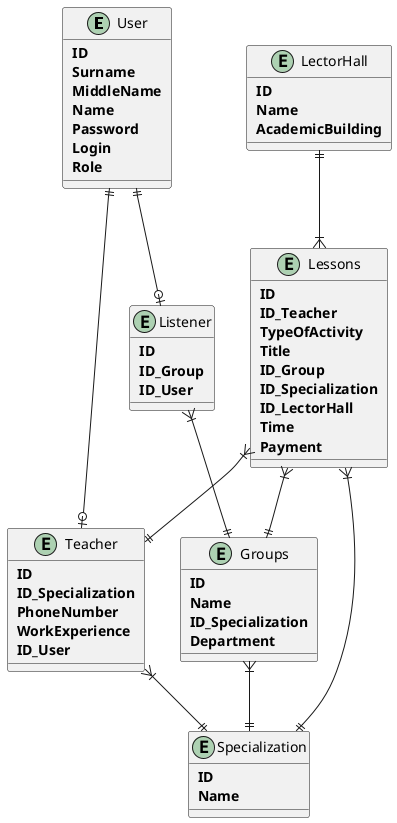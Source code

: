 @startuml ER_Diagram.wsd

entity User{
    ** ID **
    ** Surname **
    ** MiddleName **
    ** Name **
    ** Password **
    ** Login **
    ** Role **
}

entity Specialization{
    ** ID **
    ** Name **
}

entity Groups{
    ** ID **
    ** Name **
    ** ID_Specialization **
    ** Department **
}

entity Teacher{
    ** ID **
    ** ID_Specialization **
    ** PhoneNumber **
    ** WorkExperience **
    ** ID_User **
}

entity Listener{
    ** ID **
    ** ID_Group **
    ** ID_User **
}

entity LectorHall{
    ** ID **
    ** Name **
    ** AcademicBuilding **
}

entity Lessons{
    ** ID **
    ** ID_Teacher **
    ** TypeOfActivity **
    ** Title **
    ** ID_Group **
    ** ID_Specialization **
    ** ID_LectorHall **
    ** Time **
    ** Payment **
}

LectorHall ||--|{ Lessons
User ||--o| Teacher
User ||--o| Listener
Listener }|--|| Groups
Lessons }|--|| Groups
Lessons }|--|| Teacher
Teacher }|--|| Specialization
Groups }|--|| Specialization
Lessons }|--|| Specialization
@endstartuml